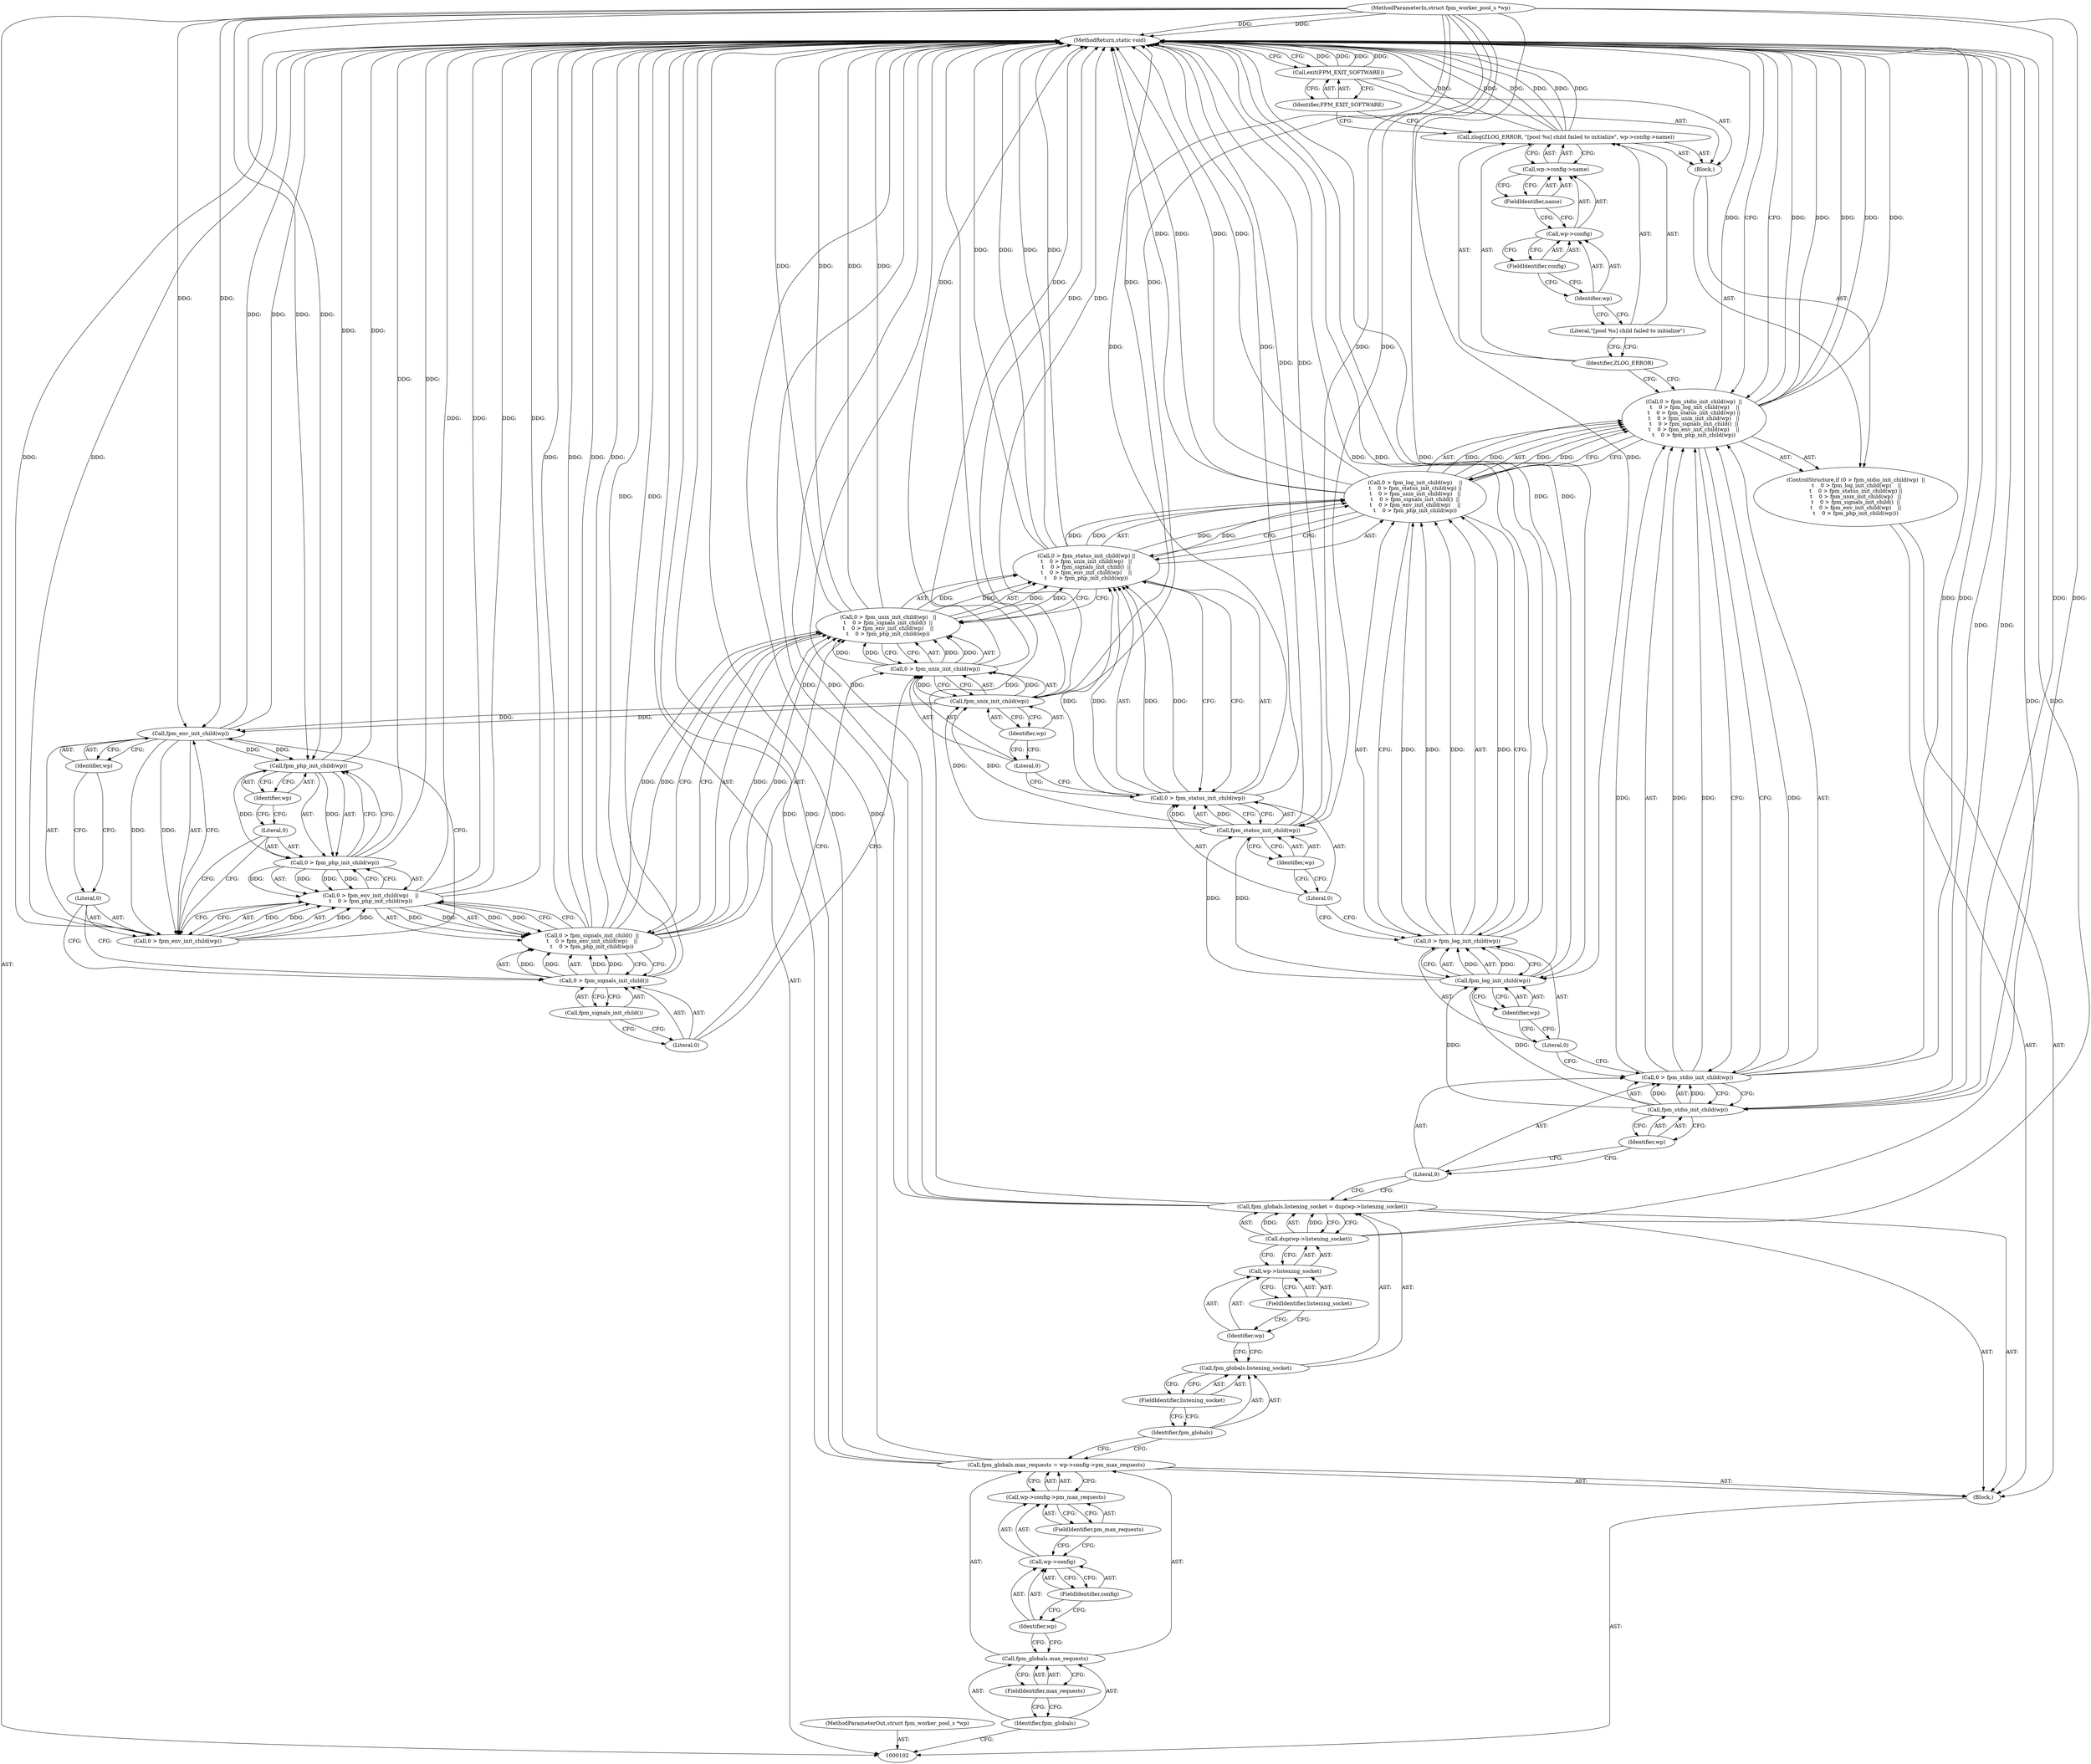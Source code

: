 digraph "0_php-src_69dee5c732fe982c82edb17d0dbc3e79a47748d8" {
"1000167" [label="(MethodReturn,static void)"];
"1000103" [label="(MethodParameterIn,struct fpm_worker_pool_s *wp)"];
"1000241" [label="(MethodParameterOut,struct fpm_worker_pool_s *wp)"];
"1000143" [label="(Call,0 > fpm_signals_init_child()  ||\n\t    0 > fpm_env_init_child(wp)    ||\n\t    0 > fpm_php_init_child(wp))"];
"1000144" [label="(Call,0 > fpm_signals_init_child())"];
"1000145" [label="(Literal,0)"];
"1000146" [label="(Call,fpm_signals_init_child())"];
"1000151" [label="(Identifier,wp)"];
"1000147" [label="(Call,0 > fpm_env_init_child(wp)    ||\n\t    0 > fpm_php_init_child(wp))"];
"1000148" [label="(Call,0 > fpm_env_init_child(wp))"];
"1000149" [label="(Literal,0)"];
"1000150" [label="(Call,fpm_env_init_child(wp))"];
"1000155" [label="(Identifier,wp)"];
"1000156" [label="(Block,)"];
"1000152" [label="(Call,0 > fpm_php_init_child(wp))"];
"1000153" [label="(Literal,0)"];
"1000154" [label="(Call,fpm_php_init_child(wp))"];
"1000159" [label="(Literal,\"[pool %s] child failed to initialize\")"];
"1000157" [label="(Call,zlog(ZLOG_ERROR, \"[pool %s] child failed to initialize\", wp->config->name))"];
"1000160" [label="(Call,wp->config->name)"];
"1000161" [label="(Call,wp->config)"];
"1000162" [label="(Identifier,wp)"];
"1000163" [label="(FieldIdentifier,config)"];
"1000158" [label="(Identifier,ZLOG_ERROR)"];
"1000164" [label="(FieldIdentifier,name)"];
"1000165" [label="(Call,exit(FPM_EXIT_SOFTWARE))"];
"1000166" [label="(Identifier,FPM_EXIT_SOFTWARE)"];
"1000104" [label="(Block,)"];
"1000108" [label="(FieldIdentifier,max_requests)"];
"1000105" [label="(Call,fpm_globals.max_requests = wp->config->pm_max_requests)"];
"1000106" [label="(Call,fpm_globals.max_requests)"];
"1000107" [label="(Identifier,fpm_globals)"];
"1000109" [label="(Call,wp->config->pm_max_requests)"];
"1000110" [label="(Call,wp->config)"];
"1000111" [label="(Identifier,wp)"];
"1000112" [label="(FieldIdentifier,config)"];
"1000113" [label="(FieldIdentifier,pm_max_requests)"];
"1000114" [label="(Call,fpm_globals.listening_socket = dup(wp->listening_socket))"];
"1000115" [label="(Call,fpm_globals.listening_socket)"];
"1000116" [label="(Identifier,fpm_globals)"];
"1000117" [label="(FieldIdentifier,listening_socket)"];
"1000118" [label="(Call,dup(wp->listening_socket))"];
"1000119" [label="(Call,wp->listening_socket)"];
"1000120" [label="(Identifier,wp)"];
"1000121" [label="(FieldIdentifier,listening_socket)"];
"1000126" [label="(Call,fpm_stdio_init_child(wp))"];
"1000122" [label="(ControlStructure,if (0 > fpm_stdio_init_child(wp)  ||\n \t    0 > fpm_log_init_child(wp)    ||\n\t    0 > fpm_status_init_child(wp) ||\n\t    0 > fpm_unix_init_child(wp)   ||\n\t    0 > fpm_signals_init_child()  ||\n\t    0 > fpm_env_init_child(wp)    ||\n\t    0 > fpm_php_init_child(wp)))"];
"1000127" [label="(Identifier,wp)"];
"1000123" [label="(Call,0 > fpm_stdio_init_child(wp)  ||\n \t    0 > fpm_log_init_child(wp)    ||\n\t    0 > fpm_status_init_child(wp) ||\n\t    0 > fpm_unix_init_child(wp)   ||\n\t    0 > fpm_signals_init_child()  ||\n\t    0 > fpm_env_init_child(wp)    ||\n\t    0 > fpm_php_init_child(wp))"];
"1000124" [label="(Call,0 > fpm_stdio_init_child(wp))"];
"1000125" [label="(Literal,0)"];
"1000131" [label="(Call,fpm_log_init_child(wp))"];
"1000132" [label="(Identifier,wp)"];
"1000128" [label="(Call,0 > fpm_log_init_child(wp)    ||\n\t    0 > fpm_status_init_child(wp) ||\n\t    0 > fpm_unix_init_child(wp)   ||\n\t    0 > fpm_signals_init_child()  ||\n\t    0 > fpm_env_init_child(wp)    ||\n\t    0 > fpm_php_init_child(wp))"];
"1000129" [label="(Call,0 > fpm_log_init_child(wp))"];
"1000130" [label="(Literal,0)"];
"1000137" [label="(Identifier,wp)"];
"1000133" [label="(Call,0 > fpm_status_init_child(wp) ||\n\t    0 > fpm_unix_init_child(wp)   ||\n\t    0 > fpm_signals_init_child()  ||\n\t    0 > fpm_env_init_child(wp)    ||\n\t    0 > fpm_php_init_child(wp))"];
"1000134" [label="(Call,0 > fpm_status_init_child(wp))"];
"1000135" [label="(Literal,0)"];
"1000136" [label="(Call,fpm_status_init_child(wp))"];
"1000142" [label="(Identifier,wp)"];
"1000138" [label="(Call,0 > fpm_unix_init_child(wp)   ||\n\t    0 > fpm_signals_init_child()  ||\n\t    0 > fpm_env_init_child(wp)    ||\n\t    0 > fpm_php_init_child(wp))"];
"1000139" [label="(Call,0 > fpm_unix_init_child(wp))"];
"1000140" [label="(Literal,0)"];
"1000141" [label="(Call,fpm_unix_init_child(wp))"];
"1000167" -> "1000102"  [label="AST: "];
"1000167" -> "1000165"  [label="CFG: "];
"1000167" -> "1000123"  [label="CFG: "];
"1000124" -> "1000167"  [label="DDG: "];
"1000141" -> "1000167"  [label="DDG: "];
"1000150" -> "1000167"  [label="DDG: "];
"1000157" -> "1000167"  [label="DDG: "];
"1000157" -> "1000167"  [label="DDG: "];
"1000157" -> "1000167"  [label="DDG: "];
"1000114" -> "1000167"  [label="DDG: "];
"1000114" -> "1000167"  [label="DDG: "];
"1000147" -> "1000167"  [label="DDG: "];
"1000147" -> "1000167"  [label="DDG: "];
"1000126" -> "1000167"  [label="DDG: "];
"1000128" -> "1000167"  [label="DDG: "];
"1000128" -> "1000167"  [label="DDG: "];
"1000152" -> "1000167"  [label="DDG: "];
"1000148" -> "1000167"  [label="DDG: "];
"1000118" -> "1000167"  [label="DDG: "];
"1000144" -> "1000167"  [label="DDG: "];
"1000143" -> "1000167"  [label="DDG: "];
"1000143" -> "1000167"  [label="DDG: "];
"1000123" -> "1000167"  [label="DDG: "];
"1000123" -> "1000167"  [label="DDG: "];
"1000123" -> "1000167"  [label="DDG: "];
"1000131" -> "1000167"  [label="DDG: "];
"1000139" -> "1000167"  [label="DDG: "];
"1000138" -> "1000167"  [label="DDG: "];
"1000138" -> "1000167"  [label="DDG: "];
"1000165" -> "1000167"  [label="DDG: "];
"1000165" -> "1000167"  [label="DDG: "];
"1000154" -> "1000167"  [label="DDG: "];
"1000133" -> "1000167"  [label="DDG: "];
"1000133" -> "1000167"  [label="DDG: "];
"1000103" -> "1000167"  [label="DDG: "];
"1000134" -> "1000167"  [label="DDG: "];
"1000136" -> "1000167"  [label="DDG: "];
"1000105" -> "1000167"  [label="DDG: "];
"1000105" -> "1000167"  [label="DDG: "];
"1000129" -> "1000167"  [label="DDG: "];
"1000103" -> "1000102"  [label="AST: "];
"1000103" -> "1000167"  [label="DDG: "];
"1000103" -> "1000126"  [label="DDG: "];
"1000103" -> "1000131"  [label="DDG: "];
"1000103" -> "1000136"  [label="DDG: "];
"1000103" -> "1000141"  [label="DDG: "];
"1000103" -> "1000150"  [label="DDG: "];
"1000103" -> "1000154"  [label="DDG: "];
"1000241" -> "1000102"  [label="AST: "];
"1000143" -> "1000138"  [label="AST: "];
"1000143" -> "1000144"  [label="CFG: "];
"1000143" -> "1000147"  [label="CFG: "];
"1000144" -> "1000143"  [label="AST: "];
"1000147" -> "1000143"  [label="AST: "];
"1000138" -> "1000143"  [label="CFG: "];
"1000143" -> "1000167"  [label="DDG: "];
"1000143" -> "1000167"  [label="DDG: "];
"1000143" -> "1000138"  [label="DDG: "];
"1000143" -> "1000138"  [label="DDG: "];
"1000144" -> "1000143"  [label="DDG: "];
"1000144" -> "1000143"  [label="DDG: "];
"1000147" -> "1000143"  [label="DDG: "];
"1000147" -> "1000143"  [label="DDG: "];
"1000144" -> "1000143"  [label="AST: "];
"1000144" -> "1000146"  [label="CFG: "];
"1000145" -> "1000144"  [label="AST: "];
"1000146" -> "1000144"  [label="AST: "];
"1000149" -> "1000144"  [label="CFG: "];
"1000143" -> "1000144"  [label="CFG: "];
"1000144" -> "1000167"  [label="DDG: "];
"1000144" -> "1000143"  [label="DDG: "];
"1000144" -> "1000143"  [label="DDG: "];
"1000145" -> "1000144"  [label="AST: "];
"1000145" -> "1000139"  [label="CFG: "];
"1000146" -> "1000145"  [label="CFG: "];
"1000146" -> "1000144"  [label="AST: "];
"1000146" -> "1000145"  [label="CFG: "];
"1000144" -> "1000146"  [label="CFG: "];
"1000151" -> "1000150"  [label="AST: "];
"1000151" -> "1000149"  [label="CFG: "];
"1000150" -> "1000151"  [label="CFG: "];
"1000147" -> "1000143"  [label="AST: "];
"1000147" -> "1000148"  [label="CFG: "];
"1000147" -> "1000152"  [label="CFG: "];
"1000148" -> "1000147"  [label="AST: "];
"1000152" -> "1000147"  [label="AST: "];
"1000143" -> "1000147"  [label="CFG: "];
"1000147" -> "1000167"  [label="DDG: "];
"1000147" -> "1000167"  [label="DDG: "];
"1000147" -> "1000143"  [label="DDG: "];
"1000147" -> "1000143"  [label="DDG: "];
"1000148" -> "1000147"  [label="DDG: "];
"1000148" -> "1000147"  [label="DDG: "];
"1000152" -> "1000147"  [label="DDG: "];
"1000152" -> "1000147"  [label="DDG: "];
"1000148" -> "1000147"  [label="AST: "];
"1000148" -> "1000150"  [label="CFG: "];
"1000149" -> "1000148"  [label="AST: "];
"1000150" -> "1000148"  [label="AST: "];
"1000153" -> "1000148"  [label="CFG: "];
"1000147" -> "1000148"  [label="CFG: "];
"1000148" -> "1000167"  [label="DDG: "];
"1000148" -> "1000147"  [label="DDG: "];
"1000148" -> "1000147"  [label="DDG: "];
"1000150" -> "1000148"  [label="DDG: "];
"1000149" -> "1000148"  [label="AST: "];
"1000149" -> "1000144"  [label="CFG: "];
"1000151" -> "1000149"  [label="CFG: "];
"1000150" -> "1000148"  [label="AST: "];
"1000150" -> "1000151"  [label="CFG: "];
"1000151" -> "1000150"  [label="AST: "];
"1000148" -> "1000150"  [label="CFG: "];
"1000150" -> "1000167"  [label="DDG: "];
"1000150" -> "1000148"  [label="DDG: "];
"1000141" -> "1000150"  [label="DDG: "];
"1000103" -> "1000150"  [label="DDG: "];
"1000150" -> "1000154"  [label="DDG: "];
"1000155" -> "1000154"  [label="AST: "];
"1000155" -> "1000153"  [label="CFG: "];
"1000154" -> "1000155"  [label="CFG: "];
"1000156" -> "1000122"  [label="AST: "];
"1000157" -> "1000156"  [label="AST: "];
"1000165" -> "1000156"  [label="AST: "];
"1000152" -> "1000147"  [label="AST: "];
"1000152" -> "1000154"  [label="CFG: "];
"1000153" -> "1000152"  [label="AST: "];
"1000154" -> "1000152"  [label="AST: "];
"1000147" -> "1000152"  [label="CFG: "];
"1000152" -> "1000167"  [label="DDG: "];
"1000152" -> "1000147"  [label="DDG: "];
"1000152" -> "1000147"  [label="DDG: "];
"1000154" -> "1000152"  [label="DDG: "];
"1000153" -> "1000152"  [label="AST: "];
"1000153" -> "1000148"  [label="CFG: "];
"1000155" -> "1000153"  [label="CFG: "];
"1000154" -> "1000152"  [label="AST: "];
"1000154" -> "1000155"  [label="CFG: "];
"1000155" -> "1000154"  [label="AST: "];
"1000152" -> "1000154"  [label="CFG: "];
"1000154" -> "1000167"  [label="DDG: "];
"1000154" -> "1000152"  [label="DDG: "];
"1000150" -> "1000154"  [label="DDG: "];
"1000103" -> "1000154"  [label="DDG: "];
"1000159" -> "1000157"  [label="AST: "];
"1000159" -> "1000158"  [label="CFG: "];
"1000162" -> "1000159"  [label="CFG: "];
"1000157" -> "1000156"  [label="AST: "];
"1000157" -> "1000160"  [label="CFG: "];
"1000158" -> "1000157"  [label="AST: "];
"1000159" -> "1000157"  [label="AST: "];
"1000160" -> "1000157"  [label="AST: "];
"1000166" -> "1000157"  [label="CFG: "];
"1000157" -> "1000167"  [label="DDG: "];
"1000157" -> "1000167"  [label="DDG: "];
"1000157" -> "1000167"  [label="DDG: "];
"1000160" -> "1000157"  [label="AST: "];
"1000160" -> "1000164"  [label="CFG: "];
"1000161" -> "1000160"  [label="AST: "];
"1000164" -> "1000160"  [label="AST: "];
"1000157" -> "1000160"  [label="CFG: "];
"1000161" -> "1000160"  [label="AST: "];
"1000161" -> "1000163"  [label="CFG: "];
"1000162" -> "1000161"  [label="AST: "];
"1000163" -> "1000161"  [label="AST: "];
"1000164" -> "1000161"  [label="CFG: "];
"1000162" -> "1000161"  [label="AST: "];
"1000162" -> "1000159"  [label="CFG: "];
"1000163" -> "1000162"  [label="CFG: "];
"1000163" -> "1000161"  [label="AST: "];
"1000163" -> "1000162"  [label="CFG: "];
"1000161" -> "1000163"  [label="CFG: "];
"1000158" -> "1000157"  [label="AST: "];
"1000158" -> "1000123"  [label="CFG: "];
"1000159" -> "1000158"  [label="CFG: "];
"1000164" -> "1000160"  [label="AST: "];
"1000164" -> "1000161"  [label="CFG: "];
"1000160" -> "1000164"  [label="CFG: "];
"1000165" -> "1000156"  [label="AST: "];
"1000165" -> "1000166"  [label="CFG: "];
"1000166" -> "1000165"  [label="AST: "];
"1000167" -> "1000165"  [label="CFG: "];
"1000165" -> "1000167"  [label="DDG: "];
"1000165" -> "1000167"  [label="DDG: "];
"1000166" -> "1000165"  [label="AST: "];
"1000166" -> "1000157"  [label="CFG: "];
"1000165" -> "1000166"  [label="CFG: "];
"1000104" -> "1000102"  [label="AST: "];
"1000105" -> "1000104"  [label="AST: "];
"1000114" -> "1000104"  [label="AST: "];
"1000122" -> "1000104"  [label="AST: "];
"1000108" -> "1000106"  [label="AST: "];
"1000108" -> "1000107"  [label="CFG: "];
"1000106" -> "1000108"  [label="CFG: "];
"1000105" -> "1000104"  [label="AST: "];
"1000105" -> "1000109"  [label="CFG: "];
"1000106" -> "1000105"  [label="AST: "];
"1000109" -> "1000105"  [label="AST: "];
"1000116" -> "1000105"  [label="CFG: "];
"1000105" -> "1000167"  [label="DDG: "];
"1000105" -> "1000167"  [label="DDG: "];
"1000106" -> "1000105"  [label="AST: "];
"1000106" -> "1000108"  [label="CFG: "];
"1000107" -> "1000106"  [label="AST: "];
"1000108" -> "1000106"  [label="AST: "];
"1000111" -> "1000106"  [label="CFG: "];
"1000107" -> "1000106"  [label="AST: "];
"1000107" -> "1000102"  [label="CFG: "];
"1000108" -> "1000107"  [label="CFG: "];
"1000109" -> "1000105"  [label="AST: "];
"1000109" -> "1000113"  [label="CFG: "];
"1000110" -> "1000109"  [label="AST: "];
"1000113" -> "1000109"  [label="AST: "];
"1000105" -> "1000109"  [label="CFG: "];
"1000110" -> "1000109"  [label="AST: "];
"1000110" -> "1000112"  [label="CFG: "];
"1000111" -> "1000110"  [label="AST: "];
"1000112" -> "1000110"  [label="AST: "];
"1000113" -> "1000110"  [label="CFG: "];
"1000111" -> "1000110"  [label="AST: "];
"1000111" -> "1000106"  [label="CFG: "];
"1000112" -> "1000111"  [label="CFG: "];
"1000112" -> "1000110"  [label="AST: "];
"1000112" -> "1000111"  [label="CFG: "];
"1000110" -> "1000112"  [label="CFG: "];
"1000113" -> "1000109"  [label="AST: "];
"1000113" -> "1000110"  [label="CFG: "];
"1000109" -> "1000113"  [label="CFG: "];
"1000114" -> "1000104"  [label="AST: "];
"1000114" -> "1000118"  [label="CFG: "];
"1000115" -> "1000114"  [label="AST: "];
"1000118" -> "1000114"  [label="AST: "];
"1000125" -> "1000114"  [label="CFG: "];
"1000114" -> "1000167"  [label="DDG: "];
"1000114" -> "1000167"  [label="DDG: "];
"1000118" -> "1000114"  [label="DDG: "];
"1000115" -> "1000114"  [label="AST: "];
"1000115" -> "1000117"  [label="CFG: "];
"1000116" -> "1000115"  [label="AST: "];
"1000117" -> "1000115"  [label="AST: "];
"1000120" -> "1000115"  [label="CFG: "];
"1000116" -> "1000115"  [label="AST: "];
"1000116" -> "1000105"  [label="CFG: "];
"1000117" -> "1000116"  [label="CFG: "];
"1000117" -> "1000115"  [label="AST: "];
"1000117" -> "1000116"  [label="CFG: "];
"1000115" -> "1000117"  [label="CFG: "];
"1000118" -> "1000114"  [label="AST: "];
"1000118" -> "1000119"  [label="CFG: "];
"1000119" -> "1000118"  [label="AST: "];
"1000114" -> "1000118"  [label="CFG: "];
"1000118" -> "1000167"  [label="DDG: "];
"1000118" -> "1000114"  [label="DDG: "];
"1000119" -> "1000118"  [label="AST: "];
"1000119" -> "1000121"  [label="CFG: "];
"1000120" -> "1000119"  [label="AST: "];
"1000121" -> "1000119"  [label="AST: "];
"1000118" -> "1000119"  [label="CFG: "];
"1000120" -> "1000119"  [label="AST: "];
"1000120" -> "1000115"  [label="CFG: "];
"1000121" -> "1000120"  [label="CFG: "];
"1000121" -> "1000119"  [label="AST: "];
"1000121" -> "1000120"  [label="CFG: "];
"1000119" -> "1000121"  [label="CFG: "];
"1000126" -> "1000124"  [label="AST: "];
"1000126" -> "1000127"  [label="CFG: "];
"1000127" -> "1000126"  [label="AST: "];
"1000124" -> "1000126"  [label="CFG: "];
"1000126" -> "1000167"  [label="DDG: "];
"1000126" -> "1000124"  [label="DDG: "];
"1000103" -> "1000126"  [label="DDG: "];
"1000126" -> "1000131"  [label="DDG: "];
"1000122" -> "1000104"  [label="AST: "];
"1000123" -> "1000122"  [label="AST: "];
"1000156" -> "1000122"  [label="AST: "];
"1000127" -> "1000126"  [label="AST: "];
"1000127" -> "1000125"  [label="CFG: "];
"1000126" -> "1000127"  [label="CFG: "];
"1000123" -> "1000122"  [label="AST: "];
"1000123" -> "1000124"  [label="CFG: "];
"1000123" -> "1000128"  [label="CFG: "];
"1000124" -> "1000123"  [label="AST: "];
"1000128" -> "1000123"  [label="AST: "];
"1000158" -> "1000123"  [label="CFG: "];
"1000167" -> "1000123"  [label="CFG: "];
"1000123" -> "1000167"  [label="DDG: "];
"1000123" -> "1000167"  [label="DDG: "];
"1000123" -> "1000167"  [label="DDG: "];
"1000124" -> "1000123"  [label="DDG: "];
"1000124" -> "1000123"  [label="DDG: "];
"1000128" -> "1000123"  [label="DDG: "];
"1000128" -> "1000123"  [label="DDG: "];
"1000124" -> "1000123"  [label="AST: "];
"1000124" -> "1000126"  [label="CFG: "];
"1000125" -> "1000124"  [label="AST: "];
"1000126" -> "1000124"  [label="AST: "];
"1000130" -> "1000124"  [label="CFG: "];
"1000123" -> "1000124"  [label="CFG: "];
"1000124" -> "1000167"  [label="DDG: "];
"1000124" -> "1000123"  [label="DDG: "];
"1000124" -> "1000123"  [label="DDG: "];
"1000126" -> "1000124"  [label="DDG: "];
"1000125" -> "1000124"  [label="AST: "];
"1000125" -> "1000114"  [label="CFG: "];
"1000127" -> "1000125"  [label="CFG: "];
"1000131" -> "1000129"  [label="AST: "];
"1000131" -> "1000132"  [label="CFG: "];
"1000132" -> "1000131"  [label="AST: "];
"1000129" -> "1000131"  [label="CFG: "];
"1000131" -> "1000167"  [label="DDG: "];
"1000131" -> "1000129"  [label="DDG: "];
"1000126" -> "1000131"  [label="DDG: "];
"1000103" -> "1000131"  [label="DDG: "];
"1000131" -> "1000136"  [label="DDG: "];
"1000132" -> "1000131"  [label="AST: "];
"1000132" -> "1000130"  [label="CFG: "];
"1000131" -> "1000132"  [label="CFG: "];
"1000128" -> "1000123"  [label="AST: "];
"1000128" -> "1000129"  [label="CFG: "];
"1000128" -> "1000133"  [label="CFG: "];
"1000129" -> "1000128"  [label="AST: "];
"1000133" -> "1000128"  [label="AST: "];
"1000123" -> "1000128"  [label="CFG: "];
"1000128" -> "1000167"  [label="DDG: "];
"1000128" -> "1000167"  [label="DDG: "];
"1000128" -> "1000123"  [label="DDG: "];
"1000128" -> "1000123"  [label="DDG: "];
"1000129" -> "1000128"  [label="DDG: "];
"1000129" -> "1000128"  [label="DDG: "];
"1000133" -> "1000128"  [label="DDG: "];
"1000133" -> "1000128"  [label="DDG: "];
"1000129" -> "1000128"  [label="AST: "];
"1000129" -> "1000131"  [label="CFG: "];
"1000130" -> "1000129"  [label="AST: "];
"1000131" -> "1000129"  [label="AST: "];
"1000135" -> "1000129"  [label="CFG: "];
"1000128" -> "1000129"  [label="CFG: "];
"1000129" -> "1000167"  [label="DDG: "];
"1000129" -> "1000128"  [label="DDG: "];
"1000129" -> "1000128"  [label="DDG: "];
"1000131" -> "1000129"  [label="DDG: "];
"1000130" -> "1000129"  [label="AST: "];
"1000130" -> "1000124"  [label="CFG: "];
"1000132" -> "1000130"  [label="CFG: "];
"1000137" -> "1000136"  [label="AST: "];
"1000137" -> "1000135"  [label="CFG: "];
"1000136" -> "1000137"  [label="CFG: "];
"1000133" -> "1000128"  [label="AST: "];
"1000133" -> "1000134"  [label="CFG: "];
"1000133" -> "1000138"  [label="CFG: "];
"1000134" -> "1000133"  [label="AST: "];
"1000138" -> "1000133"  [label="AST: "];
"1000128" -> "1000133"  [label="CFG: "];
"1000133" -> "1000167"  [label="DDG: "];
"1000133" -> "1000167"  [label="DDG: "];
"1000133" -> "1000128"  [label="DDG: "];
"1000133" -> "1000128"  [label="DDG: "];
"1000134" -> "1000133"  [label="DDG: "];
"1000134" -> "1000133"  [label="DDG: "];
"1000138" -> "1000133"  [label="DDG: "];
"1000138" -> "1000133"  [label="DDG: "];
"1000134" -> "1000133"  [label="AST: "];
"1000134" -> "1000136"  [label="CFG: "];
"1000135" -> "1000134"  [label="AST: "];
"1000136" -> "1000134"  [label="AST: "];
"1000140" -> "1000134"  [label="CFG: "];
"1000133" -> "1000134"  [label="CFG: "];
"1000134" -> "1000167"  [label="DDG: "];
"1000134" -> "1000133"  [label="DDG: "];
"1000134" -> "1000133"  [label="DDG: "];
"1000136" -> "1000134"  [label="DDG: "];
"1000135" -> "1000134"  [label="AST: "];
"1000135" -> "1000129"  [label="CFG: "];
"1000137" -> "1000135"  [label="CFG: "];
"1000136" -> "1000134"  [label="AST: "];
"1000136" -> "1000137"  [label="CFG: "];
"1000137" -> "1000136"  [label="AST: "];
"1000134" -> "1000136"  [label="CFG: "];
"1000136" -> "1000167"  [label="DDG: "];
"1000136" -> "1000134"  [label="DDG: "];
"1000131" -> "1000136"  [label="DDG: "];
"1000103" -> "1000136"  [label="DDG: "];
"1000136" -> "1000141"  [label="DDG: "];
"1000142" -> "1000141"  [label="AST: "];
"1000142" -> "1000140"  [label="CFG: "];
"1000141" -> "1000142"  [label="CFG: "];
"1000138" -> "1000133"  [label="AST: "];
"1000138" -> "1000139"  [label="CFG: "];
"1000138" -> "1000143"  [label="CFG: "];
"1000139" -> "1000138"  [label="AST: "];
"1000143" -> "1000138"  [label="AST: "];
"1000133" -> "1000138"  [label="CFG: "];
"1000138" -> "1000167"  [label="DDG: "];
"1000138" -> "1000167"  [label="DDG: "];
"1000138" -> "1000133"  [label="DDG: "];
"1000138" -> "1000133"  [label="DDG: "];
"1000139" -> "1000138"  [label="DDG: "];
"1000139" -> "1000138"  [label="DDG: "];
"1000143" -> "1000138"  [label="DDG: "];
"1000143" -> "1000138"  [label="DDG: "];
"1000139" -> "1000138"  [label="AST: "];
"1000139" -> "1000141"  [label="CFG: "];
"1000140" -> "1000139"  [label="AST: "];
"1000141" -> "1000139"  [label="AST: "];
"1000145" -> "1000139"  [label="CFG: "];
"1000138" -> "1000139"  [label="CFG: "];
"1000139" -> "1000167"  [label="DDG: "];
"1000139" -> "1000138"  [label="DDG: "];
"1000139" -> "1000138"  [label="DDG: "];
"1000141" -> "1000139"  [label="DDG: "];
"1000140" -> "1000139"  [label="AST: "];
"1000140" -> "1000134"  [label="CFG: "];
"1000142" -> "1000140"  [label="CFG: "];
"1000141" -> "1000139"  [label="AST: "];
"1000141" -> "1000142"  [label="CFG: "];
"1000142" -> "1000141"  [label="AST: "];
"1000139" -> "1000141"  [label="CFG: "];
"1000141" -> "1000167"  [label="DDG: "];
"1000141" -> "1000139"  [label="DDG: "];
"1000136" -> "1000141"  [label="DDG: "];
"1000103" -> "1000141"  [label="DDG: "];
"1000141" -> "1000150"  [label="DDG: "];
}
